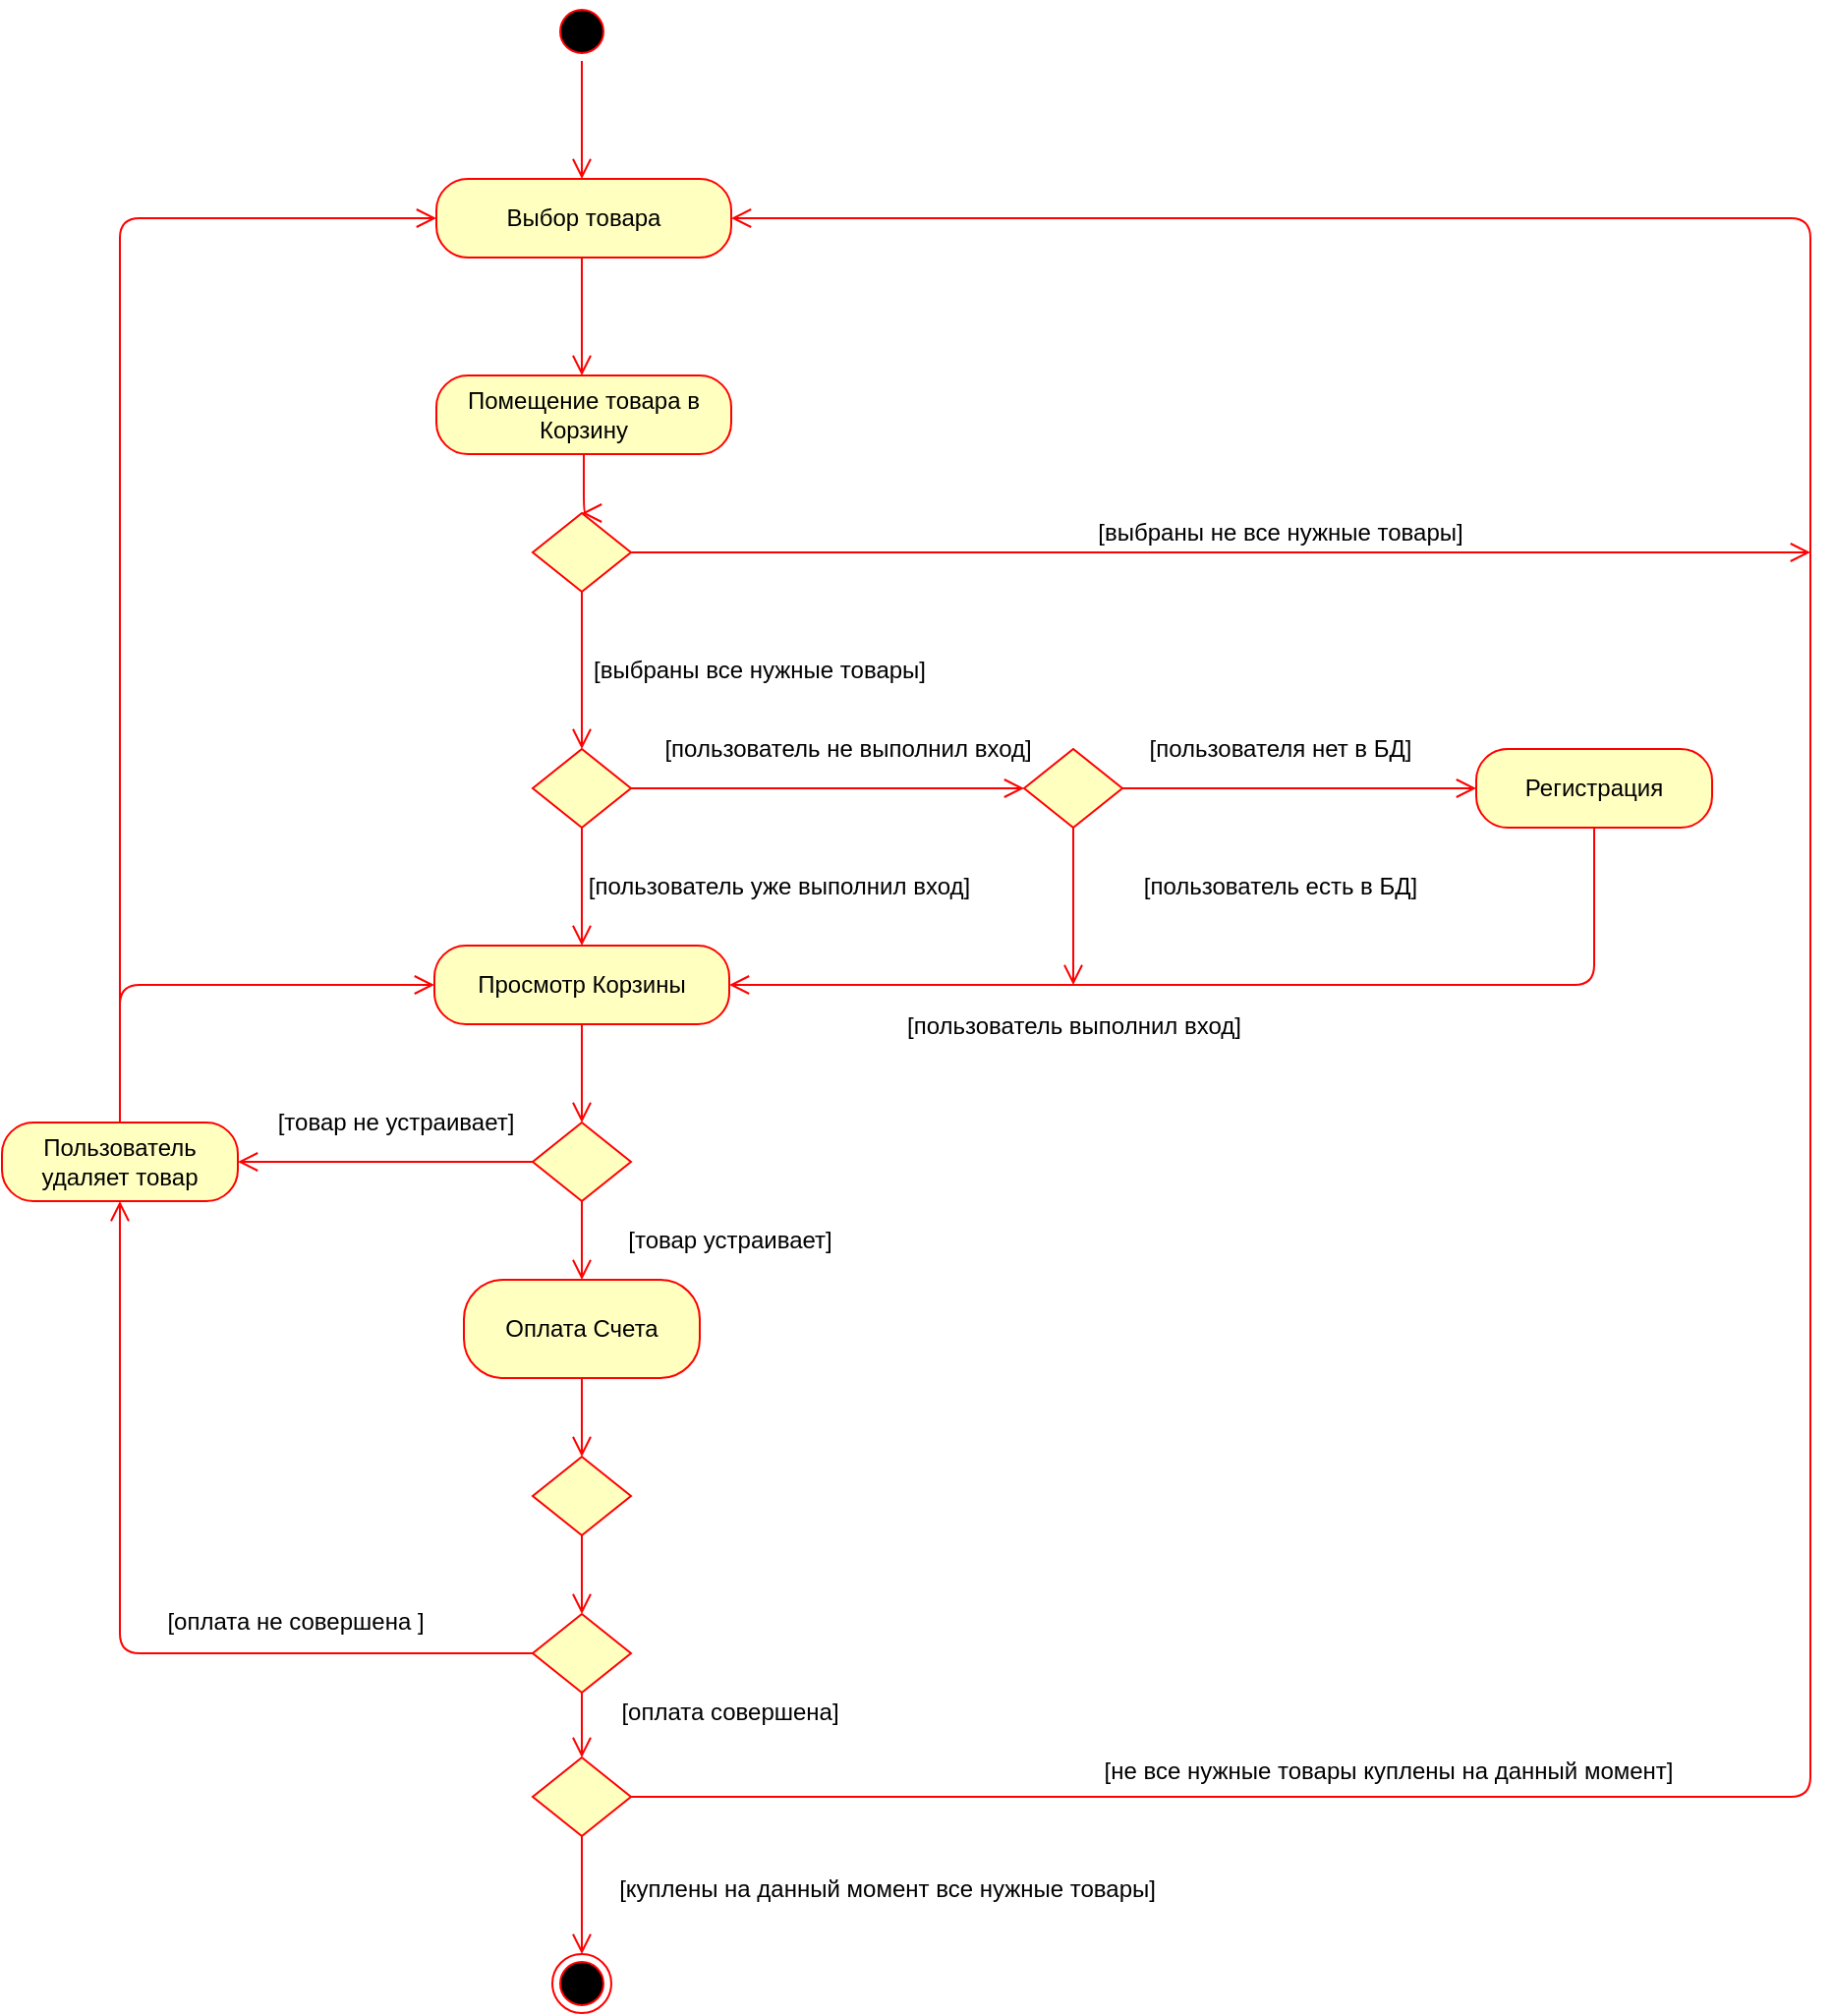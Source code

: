 <mxfile version="12.5.5" type="device"><diagram id="RycNXaT5T8x2ainJxb2U" name="Page-1"><mxGraphModel dx="826" dy="482" grid="1" gridSize="10" guides="1" tooltips="1" connect="1" arrows="1" fold="1" page="1" pageScale="1" pageWidth="1169" pageHeight="827" math="0" shadow="0"><root><mxCell id="0"/><mxCell id="1" parent="0"/><mxCell id="czCFNgcpYrpjiyIpNuUK-1" value="" style="ellipse;html=1;shape=startState;fillColor=#000000;strokeColor=#ff0000;" parent="1" vertex="1"><mxGeometry x="440" y="180" width="30" height="30" as="geometry"/></mxCell><mxCell id="czCFNgcpYrpjiyIpNuUK-2" value="" style="edgeStyle=orthogonalEdgeStyle;html=1;verticalAlign=bottom;endArrow=open;endSize=8;strokeColor=#ff0000;" parent="1" edge="1" source="czCFNgcpYrpjiyIpNuUK-1"><mxGeometry relative="1" as="geometry"><mxPoint x="455" y="270" as="targetPoint"/><mxPoint x="455" y="210" as="sourcePoint"/></mxGeometry></mxCell><mxCell id="czCFNgcpYrpjiyIpNuUK-3" value="Выбор товара" style="rounded=1;whiteSpace=wrap;html=1;arcSize=40;fontColor=#000000;fillColor=#ffffc0;strokeColor=#ff0000;" parent="1" vertex="1"><mxGeometry x="381" y="270" width="150" height="40" as="geometry"/></mxCell><mxCell id="czCFNgcpYrpjiyIpNuUK-4" value="" style="edgeStyle=orthogonalEdgeStyle;html=1;verticalAlign=bottom;endArrow=open;endSize=8;strokeColor=#ff0000;" parent="1" source="czCFNgcpYrpjiyIpNuUK-3" edge="1"><mxGeometry relative="1" as="geometry"><mxPoint x="455" y="370" as="targetPoint"/><Array as="points"><mxPoint x="455" y="310"/><mxPoint x="455" y="310"/></Array></mxGeometry></mxCell><mxCell id="czCFNgcpYrpjiyIpNuUK-5" value="Помещение товара в Корзину" style="rounded=1;whiteSpace=wrap;html=1;arcSize=40;fontColor=#000000;fillColor=#ffffc0;strokeColor=#ff0000;" parent="1" vertex="1"><mxGeometry x="381" y="370" width="150" height="40" as="geometry"/></mxCell><mxCell id="czCFNgcpYrpjiyIpNuUK-6" value="" style="edgeStyle=orthogonalEdgeStyle;html=1;verticalAlign=bottom;endArrow=open;endSize=8;strokeColor=#ff0000;" parent="1" source="czCFNgcpYrpjiyIpNuUK-5" edge="1"><mxGeometry relative="1" as="geometry"><mxPoint x="455" y="440" as="targetPoint"/><Array as="points"><mxPoint x="456" y="440"/></Array></mxGeometry></mxCell><mxCell id="czCFNgcpYrpjiyIpNuUK-7" value="" style="rhombus;whiteSpace=wrap;html=1;fillColor=#ffffc0;strokeColor=#ff0000;" parent="1" vertex="1"><mxGeometry x="430" y="440" width="50" height="40" as="geometry"/></mxCell><mxCell id="czCFNgcpYrpjiyIpNuUK-8" value="no" style="edgeStyle=orthogonalEdgeStyle;html=1;align=left;verticalAlign=bottom;endArrow=open;endSize=8;strokeColor=#ff0000;noLabel=1;fontColor=none;" parent="1" source="czCFNgcpYrpjiyIpNuUK-7" edge="1"><mxGeometry x="-0.273" y="20" relative="1" as="geometry"><mxPoint x="1080" y="460" as="targetPoint"/><mxPoint as="offset"/></mxGeometry></mxCell><mxCell id="czCFNgcpYrpjiyIpNuUK-14" value="yes" style="edgeStyle=orthogonalEdgeStyle;html=1;align=left;verticalAlign=top;endArrow=open;endSize=8;strokeColor=#ff0000;fontColor=#FFFFFF;" parent="1" source="czCFNgcpYrpjiyIpNuUK-7" edge="1"><mxGeometry x="-1" relative="1" as="geometry"><mxPoint x="455" y="560" as="targetPoint"/><mxPoint x="455" y="550" as="sourcePoint"/></mxGeometry></mxCell><mxCell id="czCFNgcpYrpjiyIpNuUK-15" value="" style="rhombus;whiteSpace=wrap;html=1;fillColor=#ffffc0;strokeColor=#ff0000;" parent="1" vertex="1"><mxGeometry x="680" y="560" width="50" height="40" as="geometry"/></mxCell><mxCell id="czCFNgcpYrpjiyIpNuUK-16" value="no" style="edgeStyle=orthogonalEdgeStyle;html=1;align=left;verticalAlign=bottom;endArrow=open;endSize=8;strokeColor=#ff0000;noLabel=1;fontColor=none;" parent="1" source="czCFNgcpYrpjiyIpNuUK-15" edge="1"><mxGeometry x="-1" relative="1" as="geometry"><mxPoint x="910" y="580" as="targetPoint"/></mxGeometry></mxCell><mxCell id="czCFNgcpYrpjiyIpNuUK-17" value="yes" style="edgeStyle=orthogonalEdgeStyle;html=1;align=left;verticalAlign=top;endArrow=open;endSize=8;strokeColor=#ff0000;noLabel=1;fontColor=none;" parent="1" source="czCFNgcpYrpjiyIpNuUK-15" edge="1"><mxGeometry x="-1" relative="1" as="geometry"><mxPoint x="705" y="680" as="targetPoint"/></mxGeometry></mxCell><mxCell id="czCFNgcpYrpjiyIpNuUK-18" value="Регистрация" style="rounded=1;whiteSpace=wrap;html=1;arcSize=40;fontColor=#000000;fillColor=#ffffc0;strokeColor=#ff0000;" parent="1" vertex="1"><mxGeometry x="910" y="560" width="120" height="40" as="geometry"/></mxCell><mxCell id="czCFNgcpYrpjiyIpNuUK-19" value="" style="edgeStyle=orthogonalEdgeStyle;html=1;verticalAlign=bottom;endArrow=open;endSize=8;strokeColor=#ff0000;entryX=1;entryY=0.5;entryDx=0;entryDy=0;" parent="1" source="czCFNgcpYrpjiyIpNuUK-18" target="czCFNgcpYrpjiyIpNuUK-20" edge="1"><mxGeometry relative="1" as="geometry"><mxPoint x="580" y="720" as="targetPoint"/><Array as="points"><mxPoint x="970" y="680"/></Array></mxGeometry></mxCell><mxCell id="czCFNgcpYrpjiyIpNuUK-20" value="Просмотр Корзины" style="rounded=1;whiteSpace=wrap;html=1;arcSize=40;fontColor=#000000;fillColor=#ffffc0;strokeColor=#ff0000;" parent="1" vertex="1"><mxGeometry x="380" y="660" width="150" height="40" as="geometry"/></mxCell><mxCell id="czCFNgcpYrpjiyIpNuUK-21" value="" style="edgeStyle=orthogonalEdgeStyle;html=1;verticalAlign=bottom;endArrow=open;endSize=8;strokeColor=#ff0000;" parent="1" source="czCFNgcpYrpjiyIpNuUK-20" edge="1"><mxGeometry relative="1" as="geometry"><mxPoint x="455" y="750" as="targetPoint"/></mxGeometry></mxCell><mxCell id="czCFNgcpYrpjiyIpNuUK-22" value="[выбраны все нужные товары]" style="text;html=1;align=center;verticalAlign=middle;resizable=0;points=[];autosize=1;" parent="1" vertex="1"><mxGeometry x="450" y="510" width="190" height="20" as="geometry"/></mxCell><mxCell id="czCFNgcpYrpjiyIpNuUK-23" value="[выбраны не все нужные товары]" style="text;html=1;align=center;verticalAlign=middle;resizable=0;points=[];autosize=1;" parent="1" vertex="1"><mxGeometry x="710" y="440" width="200" height="20" as="geometry"/></mxCell><mxCell id="czCFNgcpYrpjiyIpNuUK-27" value="" style="rhombus;whiteSpace=wrap;html=1;fillColor=#ffffc0;strokeColor=#ff0000;fontColor=none;" parent="1" vertex="1"><mxGeometry x="430" y="560" width="50" height="40" as="geometry"/></mxCell><mxCell id="czCFNgcpYrpjiyIpNuUK-28" value="no" style="edgeStyle=orthogonalEdgeStyle;html=1;align=left;verticalAlign=bottom;endArrow=open;endSize=8;strokeColor=#ff0000;fontColor=none;noLabel=1;" parent="1" source="czCFNgcpYrpjiyIpNuUK-27" edge="1"><mxGeometry x="-1" relative="1" as="geometry"><mxPoint x="680" y="580" as="targetPoint"/></mxGeometry></mxCell><mxCell id="czCFNgcpYrpjiyIpNuUK-29" value="yes" style="edgeStyle=orthogonalEdgeStyle;html=1;align=left;verticalAlign=top;endArrow=open;endSize=8;strokeColor=#ff0000;fontColor=none;noLabel=1;" parent="1" source="czCFNgcpYrpjiyIpNuUK-27" edge="1"><mxGeometry x="-1" relative="1" as="geometry"><mxPoint x="455" y="660" as="targetPoint"/></mxGeometry></mxCell><mxCell id="czCFNgcpYrpjiyIpNuUK-30" value="[пользователь не выполнил вход]" style="text;html=1;align=center;verticalAlign=middle;resizable=0;points=[];autosize=1;fontColor=none;" parent="1" vertex="1"><mxGeometry x="490" y="550" width="200" height="20" as="geometry"/></mxCell><mxCell id="czCFNgcpYrpjiyIpNuUK-31" value="[пользователь уже выполнил вход]" style="text;html=1;align=center;verticalAlign=middle;resizable=0;points=[];autosize=1;fontColor=none;" parent="1" vertex="1"><mxGeometry x="450" y="620" width="210" height="20" as="geometry"/></mxCell><mxCell id="czCFNgcpYrpjiyIpNuUK-32" value="[пользователя нет в БД]" style="text;html=1;align=center;verticalAlign=middle;resizable=0;points=[];autosize=1;fontColor=none;" parent="1" vertex="1"><mxGeometry x="735" y="550" width="150" height="20" as="geometry"/></mxCell><mxCell id="czCFNgcpYrpjiyIpNuUK-33" value="[пользователь есть в БД]" style="text;html=1;align=center;verticalAlign=middle;resizable=0;points=[];autosize=1;fontColor=none;" parent="1" vertex="1"><mxGeometry x="730" y="620" width="160" height="20" as="geometry"/></mxCell><mxCell id="czCFNgcpYrpjiyIpNuUK-34" value="[пользователь выполнил вход]" style="text;html=1;align=center;verticalAlign=middle;resizable=0;points=[];autosize=1;fontColor=none;" parent="1" vertex="1"><mxGeometry x="610" y="691" width="190" height="20" as="geometry"/></mxCell><mxCell id="czCFNgcpYrpjiyIpNuUK-35" value="[товар не устраивает]" style="text;html=1;align=center;verticalAlign=middle;resizable=0;points=[];autosize=1;fontColor=none;" parent="1" vertex="1"><mxGeometry x="290" y="740" width="140" height="20" as="geometry"/></mxCell><mxCell id="czCFNgcpYrpjiyIpNuUK-39" value="" style="rhombus;whiteSpace=wrap;html=1;fillColor=#ffffc0;strokeColor=#ff0000;fontColor=none;" parent="1" vertex="1"><mxGeometry x="430" y="750" width="50" height="40" as="geometry"/></mxCell><mxCell id="czCFNgcpYrpjiyIpNuUK-41" value="yes" style="edgeStyle=orthogonalEdgeStyle;html=1;align=left;verticalAlign=top;endArrow=open;endSize=8;strokeColor=#ff0000;fontColor=none;noLabel=1;" parent="1" source="czCFNgcpYrpjiyIpNuUK-39" edge="1"><mxGeometry x="-1" relative="1" as="geometry"><mxPoint x="455" y="830" as="targetPoint"/></mxGeometry></mxCell><mxCell id="czCFNgcpYrpjiyIpNuUK-47" value="no" style="edgeStyle=orthogonalEdgeStyle;html=1;align=left;verticalAlign=bottom;endArrow=open;endSize=8;strokeColor=#ff0000;fontColor=none;exitX=0;exitY=0.5;exitDx=0;exitDy=0;noLabel=1;" parent="1" source="czCFNgcpYrpjiyIpNuUK-39" edge="1"><mxGeometry x="-1" relative="1" as="geometry"><mxPoint x="280" y="770" as="targetPoint"/><mxPoint x="360" y="900" as="sourcePoint"/><Array as="points"><mxPoint x="330" y="770"/><mxPoint x="330" y="770"/></Array></mxGeometry></mxCell><mxCell id="czCFNgcpYrpjiyIpNuUK-49" value="[товар устраивает]" style="text;html=1;align=center;verticalAlign=middle;resizable=0;points=[];autosize=1;fontColor=none;" parent="1" vertex="1"><mxGeometry x="470" y="800" width="120" height="20" as="geometry"/></mxCell><mxCell id="czCFNgcpYrpjiyIpNuUK-50" value="Пользователь удаляет товар" style="rounded=1;whiteSpace=wrap;html=1;arcSize=40;fontColor=#000000;fillColor=#ffffc0;strokeColor=#ff0000;" parent="1" vertex="1"><mxGeometry x="160" y="750" width="120" height="40" as="geometry"/></mxCell><mxCell id="czCFNgcpYrpjiyIpNuUK-51" value="" style="edgeStyle=orthogonalEdgeStyle;html=1;verticalAlign=bottom;endArrow=open;endSize=8;strokeColor=#ff0000;fontColor=none;entryX=0;entryY=0.5;entryDx=0;entryDy=0;exitX=0.5;exitY=0;exitDx=0;exitDy=0;" parent="1" source="czCFNgcpYrpjiyIpNuUK-50" target="czCFNgcpYrpjiyIpNuUK-20" edge="1"><mxGeometry relative="1" as="geometry"><mxPoint x="200" y="500" as="targetPoint"/><Array as="points"><mxPoint x="220" y="680"/></Array></mxGeometry></mxCell><mxCell id="czCFNgcpYrpjiyIpNuUK-53" value="Оплата Счета" style="rounded=1;whiteSpace=wrap;html=1;arcSize=40;fontColor=#000000;fillColor=#ffffc0;strokeColor=#ff0000;" parent="1" vertex="1"><mxGeometry x="395" y="830" width="120" height="50" as="geometry"/></mxCell><mxCell id="czCFNgcpYrpjiyIpNuUK-54" value="" style="edgeStyle=orthogonalEdgeStyle;html=1;verticalAlign=bottom;endArrow=open;endSize=8;strokeColor=#ff0000;fontColor=none;" parent="1" source="czCFNgcpYrpjiyIpNuUK-53" edge="1"><mxGeometry relative="1" as="geometry"><mxPoint x="455" y="920" as="targetPoint"/><Array as="points"><mxPoint x="455" y="910"/><mxPoint x="455" y="910"/></Array></mxGeometry></mxCell><mxCell id="czCFNgcpYrpjiyIpNuUK-55" value="" style="rhombus;whiteSpace=wrap;html=1;fillColor=#ffffc0;strokeColor=#ff0000;fontColor=none;" parent="1" vertex="1"><mxGeometry x="430" y="920" width="50" height="40" as="geometry"/></mxCell><mxCell id="czCFNgcpYrpjiyIpNuUK-69" value="" style="edgeStyle=orthogonalEdgeStyle;html=1;verticalAlign=bottom;endArrow=open;endSize=8;strokeColor=#ff0000;fontColor=none;" parent="1" edge="1"><mxGeometry relative="1" as="geometry"><mxPoint x="455" y="1000" as="targetPoint"/><mxPoint x="455" y="960" as="sourcePoint"/></mxGeometry></mxCell><mxCell id="czCFNgcpYrpjiyIpNuUK-70" value="" style="rhombus;whiteSpace=wrap;html=1;fillColor=#ffffc0;strokeColor=#ff0000;fontColor=none;" parent="1" vertex="1"><mxGeometry x="430" y="1000" width="50" height="40" as="geometry"/></mxCell><mxCell id="czCFNgcpYrpjiyIpNuUK-72" value="yes" style="edgeStyle=orthogonalEdgeStyle;html=1;align=left;verticalAlign=top;endArrow=open;endSize=8;strokeColor=#ff0000;fontColor=none;noLabel=1;entryX=0.5;entryY=0;entryDx=0;entryDy=0;" parent="1" source="czCFNgcpYrpjiyIpNuUK-70" target="czCFNgcpYrpjiyIpNuUK-80" edge="1"><mxGeometry x="-1" relative="1" as="geometry"><mxPoint x="455" y="1080" as="targetPoint"/></mxGeometry></mxCell><mxCell id="czCFNgcpYrpjiyIpNuUK-74" value="no" style="edgeStyle=orthogonalEdgeStyle;html=1;align=left;verticalAlign=bottom;endArrow=open;endSize=8;strokeColor=#ff0000;fontColor=none;exitX=0;exitY=0.5;exitDx=0;exitDy=0;entryX=0.5;entryY=1;entryDx=0;entryDy=0;noLabel=1;" parent="1" source="czCFNgcpYrpjiyIpNuUK-70" target="czCFNgcpYrpjiyIpNuUK-50" edge="1"><mxGeometry x="-1" relative="1" as="geometry"><mxPoint x="240" y="1080" as="targetPoint"/><mxPoint x="260" y="1220" as="sourcePoint"/></mxGeometry></mxCell><mxCell id="czCFNgcpYrpjiyIpNuUK-76" value="[оплата совершена]" style="text;html=1;align=center;verticalAlign=middle;resizable=0;points=[];autosize=1;fontColor=none;" parent="1" vertex="1"><mxGeometry x="465" y="1040" width="130" height="20" as="geometry"/></mxCell><mxCell id="czCFNgcpYrpjiyIpNuUK-77" value="[оплата не совершена ]" style="text;html=1;align=center;verticalAlign=middle;resizable=0;points=[];autosize=1;fontColor=none;" parent="1" vertex="1"><mxGeometry x="234" y="994" width="150" height="20" as="geometry"/></mxCell><mxCell id="czCFNgcpYrpjiyIpNuUK-80" value="" style="rhombus;whiteSpace=wrap;html=1;fillColor=#ffffc0;strokeColor=#ff0000;fontColor=none;" parent="1" vertex="1"><mxGeometry x="430" y="1073" width="50" height="40" as="geometry"/></mxCell><mxCell id="czCFNgcpYrpjiyIpNuUK-82" value="yes" style="edgeStyle=orthogonalEdgeStyle;html=1;align=left;verticalAlign=top;endArrow=open;endSize=8;strokeColor=#ff0000;fontColor=none;noLabel=1;" parent="1" source="czCFNgcpYrpjiyIpNuUK-80" edge="1"><mxGeometry x="-1" relative="1" as="geometry"><mxPoint x="455" y="1173" as="targetPoint"/></mxGeometry></mxCell><mxCell id="czCFNgcpYrpjiyIpNuUK-83" value="[куплены на данный момент все нужные товары]" style="text;html=1;align=center;verticalAlign=middle;resizable=0;points=[];autosize=1;fontColor=none;" parent="1" vertex="1"><mxGeometry x="465" y="1130" width="290" height="20" as="geometry"/></mxCell><mxCell id="czCFNgcpYrpjiyIpNuUK-84" value="" style="ellipse;html=1;shape=endState;fillColor=#000000;strokeColor=#ff0000;fontColor=none;" parent="1" vertex="1"><mxGeometry x="440" y="1173" width="30" height="30" as="geometry"/></mxCell><mxCell id="czCFNgcpYrpjiyIpNuUK-85" value="[не все нужные товары куплены на данный момент]" style="text;html=1;align=center;verticalAlign=middle;resizable=0;points=[];autosize=1;fontColor=none;" parent="1" vertex="1"><mxGeometry x="710" y="1070" width="310" height="20" as="geometry"/></mxCell><mxCell id="czCFNgcpYrpjiyIpNuUK-88" value="no" style="edgeStyle=orthogonalEdgeStyle;html=1;align=left;verticalAlign=bottom;endArrow=open;endSize=8;strokeColor=#ff0000;fontColor=none;noLabel=1;entryX=1;entryY=0.5;entryDx=0;entryDy=0;exitX=1;exitY=0.5;exitDx=0;exitDy=0;" parent="1" source="czCFNgcpYrpjiyIpNuUK-80" target="czCFNgcpYrpjiyIpNuUK-3" edge="1"><mxGeometry x="-1" relative="1" as="geometry"><mxPoint x="1120" y="280" as="targetPoint"/><mxPoint x="560" y="1282" as="sourcePoint"/><Array as="points"><mxPoint x="1080" y="1093"/><mxPoint x="1080" y="290"/></Array></mxGeometry></mxCell><mxCell id="czCFNgcpYrpjiyIpNuUK-91" value="" style="edgeStyle=orthogonalEdgeStyle;html=1;verticalAlign=bottom;endArrow=open;endSize=8;strokeColor=#ff0000;fontColor=none;entryX=0;entryY=0.5;entryDx=0;entryDy=0;exitX=0.5;exitY=0;exitDx=0;exitDy=0;" parent="1" source="czCFNgcpYrpjiyIpNuUK-50" target="czCFNgcpYrpjiyIpNuUK-3" edge="1"><mxGeometry relative="1" as="geometry"><mxPoint x="390" y="690" as="targetPoint"/><mxPoint x="230" y="860" as="sourcePoint"/><Array as="points"><mxPoint x="220" y="290"/></Array></mxGeometry></mxCell></root></mxGraphModel></diagram></mxfile>
